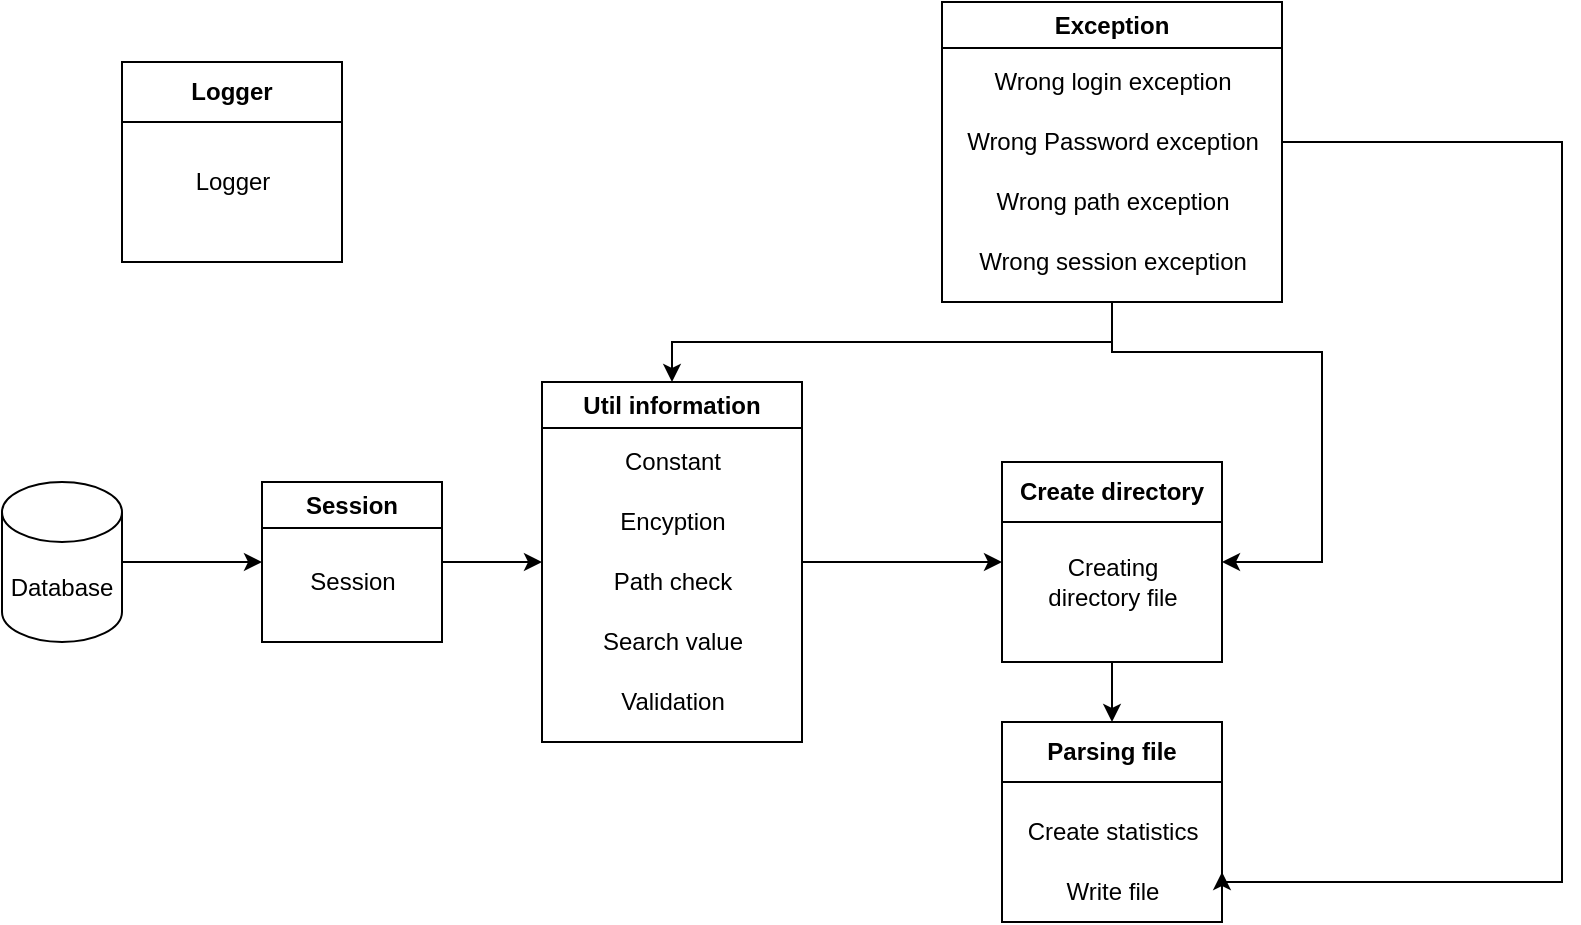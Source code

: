 <mxfile version="20.5.3" type="embed"><diagram name="Страница — 1" id="-XujD--9ZgsvbPbuMXY7"><mxGraphModel dx="950" dy="507" grid="1" gridSize="10" guides="1" tooltips="1" connect="1" arrows="1" fold="1" page="1" pageScale="1" pageWidth="827" pageHeight="1169" math="0" shadow="0"><root><mxCell id="0"/><mxCell id="1" parent="0"/><mxCell id="JfyUNmc7bQuv15rcDlZn-1" value="Session" style="swimlane;whiteSpace=wrap;html=1;" parent="1" vertex="1"><mxGeometry x="170" y="280" width="90" height="80" as="geometry"/></mxCell><mxCell id="JfyUNmc7bQuv15rcDlZn-5" value="Session" style="text;html=1;align=center;verticalAlign=middle;resizable=0;points=[];autosize=1;strokeColor=none;fillColor=none;" parent="JfyUNmc7bQuv15rcDlZn-1" vertex="1"><mxGeometry x="10" y="35" width="70" height="30" as="geometry"/></mxCell><mxCell id="JfyUNmc7bQuv15rcDlZn-2" value="Database" style="shape=cylinder3;whiteSpace=wrap;html=1;boundedLbl=1;backgroundOutline=1;size=15;" parent="1" vertex="1"><mxGeometry x="40" y="280" width="60" height="80" as="geometry"/></mxCell><mxCell id="JfyUNmc7bQuv15rcDlZn-9" value="Util information" style="swimlane;whiteSpace=wrap;html=1;" parent="1" vertex="1"><mxGeometry x="310" y="230" width="130" height="180" as="geometry"/></mxCell><mxCell id="JfyUNmc7bQuv15rcDlZn-10" value="Constant" style="text;html=1;align=center;verticalAlign=middle;resizable=0;points=[];autosize=1;strokeColor=none;fillColor=none;" parent="JfyUNmc7bQuv15rcDlZn-9" vertex="1"><mxGeometry x="30" y="25" width="70" height="30" as="geometry"/></mxCell><mxCell id="JfyUNmc7bQuv15rcDlZn-12" value="Encyption" style="text;html=1;align=center;verticalAlign=middle;resizable=0;points=[];autosize=1;strokeColor=none;fillColor=none;" parent="JfyUNmc7bQuv15rcDlZn-9" vertex="1"><mxGeometry x="25" y="55" width="80" height="30" as="geometry"/></mxCell><mxCell id="JfyUNmc7bQuv15rcDlZn-13" value="Path check" style="text;html=1;align=center;verticalAlign=middle;resizable=0;points=[];autosize=1;strokeColor=none;fillColor=none;" parent="JfyUNmc7bQuv15rcDlZn-9" vertex="1"><mxGeometry x="25" y="85" width="80" height="30" as="geometry"/></mxCell><mxCell id="JfyUNmc7bQuv15rcDlZn-14" value="Search value" style="text;html=1;align=center;verticalAlign=middle;resizable=0;points=[];autosize=1;strokeColor=none;fillColor=none;" parent="JfyUNmc7bQuv15rcDlZn-9" vertex="1"><mxGeometry x="20" y="115" width="90" height="30" as="geometry"/></mxCell><mxCell id="JfyUNmc7bQuv15rcDlZn-15" value="Validation" style="text;html=1;align=center;verticalAlign=middle;resizable=0;points=[];autosize=1;strokeColor=none;fillColor=none;" parent="JfyUNmc7bQuv15rcDlZn-9" vertex="1"><mxGeometry x="25" y="145" width="80" height="30" as="geometry"/></mxCell><mxCell id="JfyUNmc7bQuv15rcDlZn-23" value="Create directory" style="swimlane;whiteSpace=wrap;html=1;startSize=30;" parent="1" vertex="1"><mxGeometry x="540" y="270" width="110" height="100" as="geometry"/></mxCell><mxCell id="JfyUNmc7bQuv15rcDlZn-24" value="Creating &lt;br&gt;directory file" style="text;html=1;align=center;verticalAlign=middle;resizable=0;points=[];autosize=1;strokeColor=none;fillColor=none;" parent="JfyUNmc7bQuv15rcDlZn-23" vertex="1"><mxGeometry x="10" y="40" width="90" height="40" as="geometry"/></mxCell><mxCell id="8" style="edgeStyle=orthogonalEdgeStyle;rounded=0;orthogonalLoop=1;jettySize=auto;html=1;exitX=0.5;exitY=1;exitDx=0;exitDy=0;entryX=1;entryY=0.5;entryDx=0;entryDy=0;" edge="1" parent="1" source="JfyUNmc7bQuv15rcDlZn-25" target="JfyUNmc7bQuv15rcDlZn-23"><mxGeometry relative="1" as="geometry"><Array as="points"><mxPoint x="595" y="215"/><mxPoint x="700" y="215"/><mxPoint x="700" y="320"/></Array></mxGeometry></mxCell><mxCell id="JfyUNmc7bQuv15rcDlZn-25" value="Exception" style="swimlane;whiteSpace=wrap;html=1;" parent="1" vertex="1"><mxGeometry x="510" y="40" width="170" height="150" as="geometry"/></mxCell><mxCell id="JfyUNmc7bQuv15rcDlZn-26" value="Wrong login exception" style="text;html=1;align=center;verticalAlign=middle;resizable=0;points=[];autosize=1;strokeColor=none;fillColor=none;" parent="JfyUNmc7bQuv15rcDlZn-25" vertex="1"><mxGeometry x="15" y="25" width="140" height="30" as="geometry"/></mxCell><mxCell id="JfyUNmc7bQuv15rcDlZn-28" value="Wrong path exception" style="text;html=1;align=center;verticalAlign=middle;resizable=0;points=[];autosize=1;strokeColor=none;fillColor=none;" parent="JfyUNmc7bQuv15rcDlZn-25" vertex="1"><mxGeometry x="15" y="85" width="140" height="30" as="geometry"/></mxCell><mxCell id="JfyUNmc7bQuv15rcDlZn-29" value="Wrong session exception" style="text;html=1;align=center;verticalAlign=middle;resizable=0;points=[];autosize=1;strokeColor=none;fillColor=none;" parent="JfyUNmc7bQuv15rcDlZn-25" vertex="1"><mxGeometry x="5" y="115" width="160" height="30" as="geometry"/></mxCell><mxCell id="JfyUNmc7bQuv15rcDlZn-27" value="Wrong Password exception" style="text;html=1;align=center;verticalAlign=middle;resizable=0;points=[];autosize=1;strokeColor=none;fillColor=none;" parent="JfyUNmc7bQuv15rcDlZn-25" vertex="1"><mxGeometry y="55" width="170" height="30" as="geometry"/></mxCell><mxCell id="JfyUNmc7bQuv15rcDlZn-31" value="Parsing file" style="swimlane;whiteSpace=wrap;html=1;startSize=30;" parent="1" vertex="1"><mxGeometry x="540" y="400" width="110" height="100" as="geometry"/></mxCell><mxCell id="JfyUNmc7bQuv15rcDlZn-32" value="Create statistics" style="text;html=1;align=center;verticalAlign=middle;resizable=0;points=[];autosize=1;strokeColor=none;fillColor=none;" parent="JfyUNmc7bQuv15rcDlZn-31" vertex="1"><mxGeometry y="40" width="110" height="30" as="geometry"/></mxCell><mxCell id="2" value="Write file" style="text;html=1;align=center;verticalAlign=middle;resizable=0;points=[];autosize=1;strokeColor=none;fillColor=none;" parent="JfyUNmc7bQuv15rcDlZn-31" vertex="1"><mxGeometry x="20" y="70" width="70" height="30" as="geometry"/></mxCell><mxCell id="JfyUNmc7bQuv15rcDlZn-34" value="Logger" style="swimlane;whiteSpace=wrap;html=1;startSize=30;" parent="1" vertex="1"><mxGeometry x="100" y="70" width="110" height="100" as="geometry"/></mxCell><mxCell id="JfyUNmc7bQuv15rcDlZn-35" value="Logger" style="text;html=1;align=center;verticalAlign=middle;resizable=0;points=[];autosize=1;strokeColor=none;fillColor=none;" parent="JfyUNmc7bQuv15rcDlZn-34" vertex="1"><mxGeometry x="25" y="45" width="60" height="30" as="geometry"/></mxCell><mxCell id="JfyUNmc7bQuv15rcDlZn-36" value="" style="edgeStyle=orthogonalEdgeStyle;rounded=0;orthogonalLoop=1;jettySize=auto;html=1;exitX=0.5;exitY=1;exitDx=0;exitDy=0;entryX=0.5;entryY=0;entryDx=0;entryDy=0;" parent="1" source="JfyUNmc7bQuv15rcDlZn-25" target="JfyUNmc7bQuv15rcDlZn-9" edge="1"><mxGeometry relative="1" as="geometry"><mxPoint x="510" y="165" as="sourcePoint"/><mxPoint x="510" y="255" as="targetPoint"/></mxGeometry></mxCell><mxCell id="4" value="" style="endArrow=classic;html=1;rounded=0;exitX=1;exitY=0.5;exitDx=0;exitDy=0;entryX=0;entryY=0.5;entryDx=0;entryDy=0;" edge="1" parent="1" source="JfyUNmc7bQuv15rcDlZn-9" target="JfyUNmc7bQuv15rcDlZn-23"><mxGeometry width="50" height="50" relative="1" as="geometry"><mxPoint x="470" y="420" as="sourcePoint"/><mxPoint x="520" y="370" as="targetPoint"/></mxGeometry></mxCell><mxCell id="5" value="" style="endArrow=classic;html=1;rounded=0;exitX=0.5;exitY=1;exitDx=0;exitDy=0;entryX=0.5;entryY=0;entryDx=0;entryDy=0;" edge="1" parent="1" source="JfyUNmc7bQuv15rcDlZn-23" target="JfyUNmc7bQuv15rcDlZn-31"><mxGeometry width="50" height="50" relative="1" as="geometry"><mxPoint x="390" y="360" as="sourcePoint"/><mxPoint x="440" y="310" as="targetPoint"/></mxGeometry></mxCell><mxCell id="6" value="" style="endArrow=classic;html=1;rounded=0;exitX=1;exitY=0.5;exitDx=0;exitDy=0;entryX=0;entryY=0.5;entryDx=0;entryDy=0;" edge="1" parent="1" source="JfyUNmc7bQuv15rcDlZn-1" target="JfyUNmc7bQuv15rcDlZn-9"><mxGeometry width="50" height="50" relative="1" as="geometry"><mxPoint x="270" y="340" as="sourcePoint"/><mxPoint x="370" y="340" as="targetPoint"/></mxGeometry></mxCell><mxCell id="7" value="" style="endArrow=classic;html=1;rounded=0;exitX=1;exitY=0.5;exitDx=0;exitDy=0;entryX=0;entryY=0.5;entryDx=0;entryDy=0;exitPerimeter=0;" edge="1" parent="1" source="JfyUNmc7bQuv15rcDlZn-2" target="JfyUNmc7bQuv15rcDlZn-1"><mxGeometry width="50" height="50" relative="1" as="geometry"><mxPoint x="120" y="340" as="sourcePoint"/><mxPoint x="170" y="340" as="targetPoint"/></mxGeometry></mxCell><mxCell id="17" style="edgeStyle=orthogonalEdgeStyle;rounded=0;orthogonalLoop=1;jettySize=auto;html=1;entryX=1;entryY=0.75;entryDx=0;entryDy=0;" edge="1" parent="1" source="JfyUNmc7bQuv15rcDlZn-27" target="JfyUNmc7bQuv15rcDlZn-31"><mxGeometry relative="1" as="geometry"><mxPoint x="700" y="480" as="targetPoint"/><Array as="points"><mxPoint x="820" y="110"/><mxPoint x="820" y="480"/><mxPoint x="650" y="480"/></Array></mxGeometry></mxCell></root></mxGraphModel></diagram></mxfile>